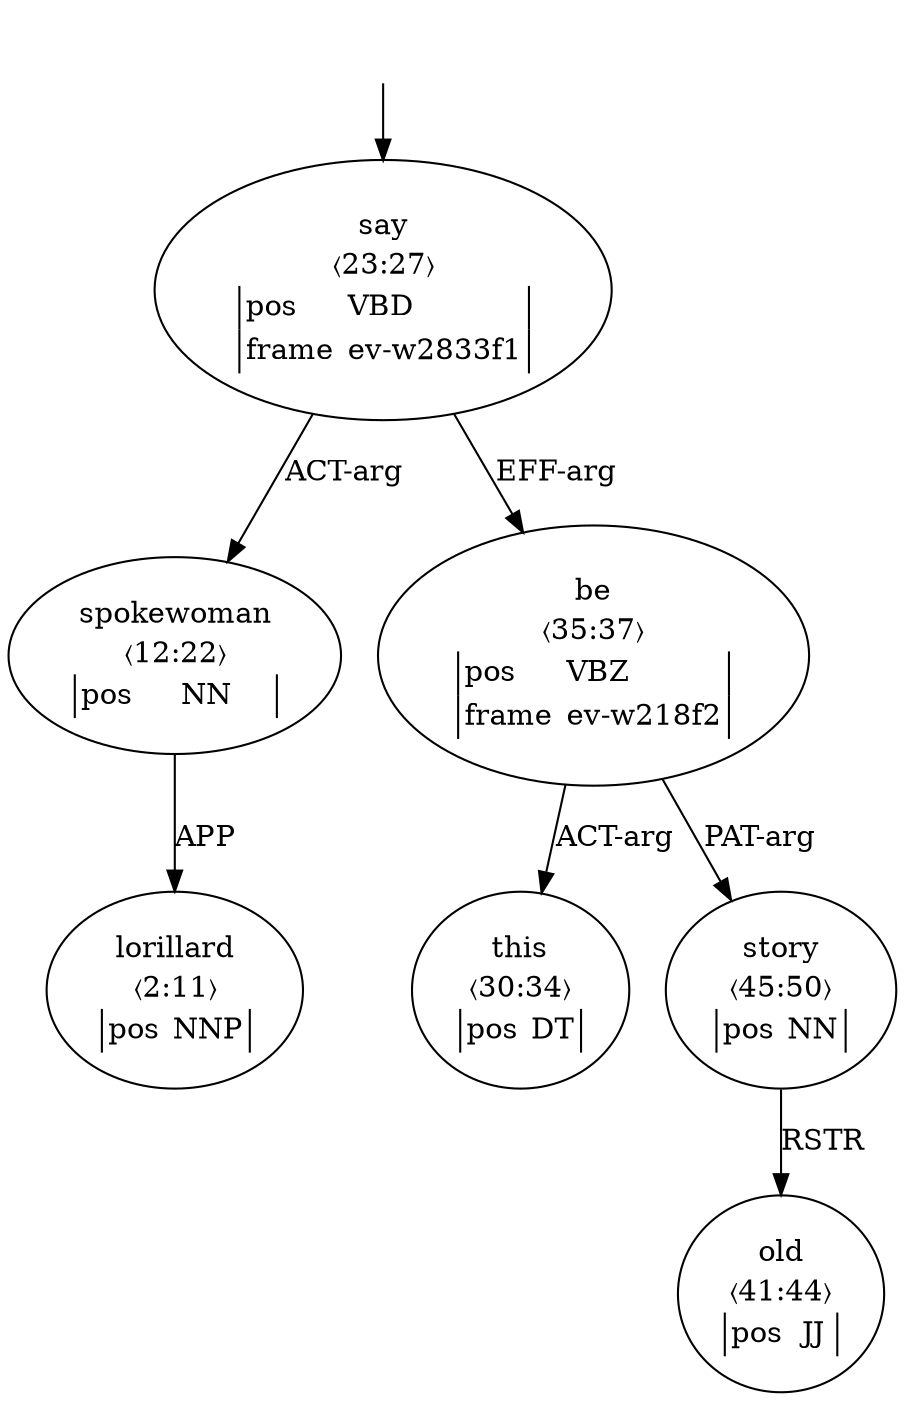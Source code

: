 digraph "20003005" {
  top [ style=invis ];
  top -> 3;
  1 [ label=<<table align="center" border="0" cellspacing="0"><tr><td colspan="2">lorillard</td></tr><tr><td colspan="2">〈2:11〉</td></tr><tr><td sides="l" border="1" align="left">pos</td><td sides="r" border="1" align="left">NNP</td></tr></table>> ];
  2 [ label=<<table align="center" border="0" cellspacing="0"><tr><td colspan="2">spokewoman</td></tr><tr><td colspan="2">〈12:22〉</td></tr><tr><td sides="l" border="1" align="left">pos</td><td sides="r" border="1" align="left">NN</td></tr></table>> ];
  3 [ label=<<table align="center" border="0" cellspacing="0"><tr><td colspan="2">say</td></tr><tr><td colspan="2">〈23:27〉</td></tr><tr><td sides="l" border="1" align="left">pos</td><td sides="r" border="1" align="left">VBD</td></tr><tr><td sides="l" border="1" align="left">frame</td><td sides="r" border="1" align="left">ev-w2833f1</td></tr></table>> ];
  6 [ label=<<table align="center" border="0" cellspacing="0"><tr><td colspan="2">this</td></tr><tr><td colspan="2">〈30:34〉</td></tr><tr><td sides="l" border="1" align="left">pos</td><td sides="r" border="1" align="left">DT</td></tr></table>> ];
  7 [ label=<<table align="center" border="0" cellspacing="0"><tr><td colspan="2">be</td></tr><tr><td colspan="2">〈35:37〉</td></tr><tr><td sides="l" border="1" align="left">pos</td><td sides="r" border="1" align="left">VBZ</td></tr><tr><td sides="l" border="1" align="left">frame</td><td sides="r" border="1" align="left">ev-w218f2</td></tr></table>> ];
  9 [ label=<<table align="center" border="0" cellspacing="0"><tr><td colspan="2">old</td></tr><tr><td colspan="2">〈41:44〉</td></tr><tr><td sides="l" border="1" align="left">pos</td><td sides="r" border="1" align="left">JJ</td></tr></table>> ];
  10 [ label=<<table align="center" border="0" cellspacing="0"><tr><td colspan="2">story</td></tr><tr><td colspan="2">〈45:50〉</td></tr><tr><td sides="l" border="1" align="left">pos</td><td sides="r" border="1" align="left">NN</td></tr></table>> ];
  7 -> 10 [ label="PAT-arg" ];
  3 -> 2 [ label="ACT-arg" ];
  3 -> 7 [ label="EFF-arg" ];
  10 -> 9 [ label="RSTR" ];
  7 -> 6 [ label="ACT-arg" ];
  2 -> 1 [ label="APP" ];
}

